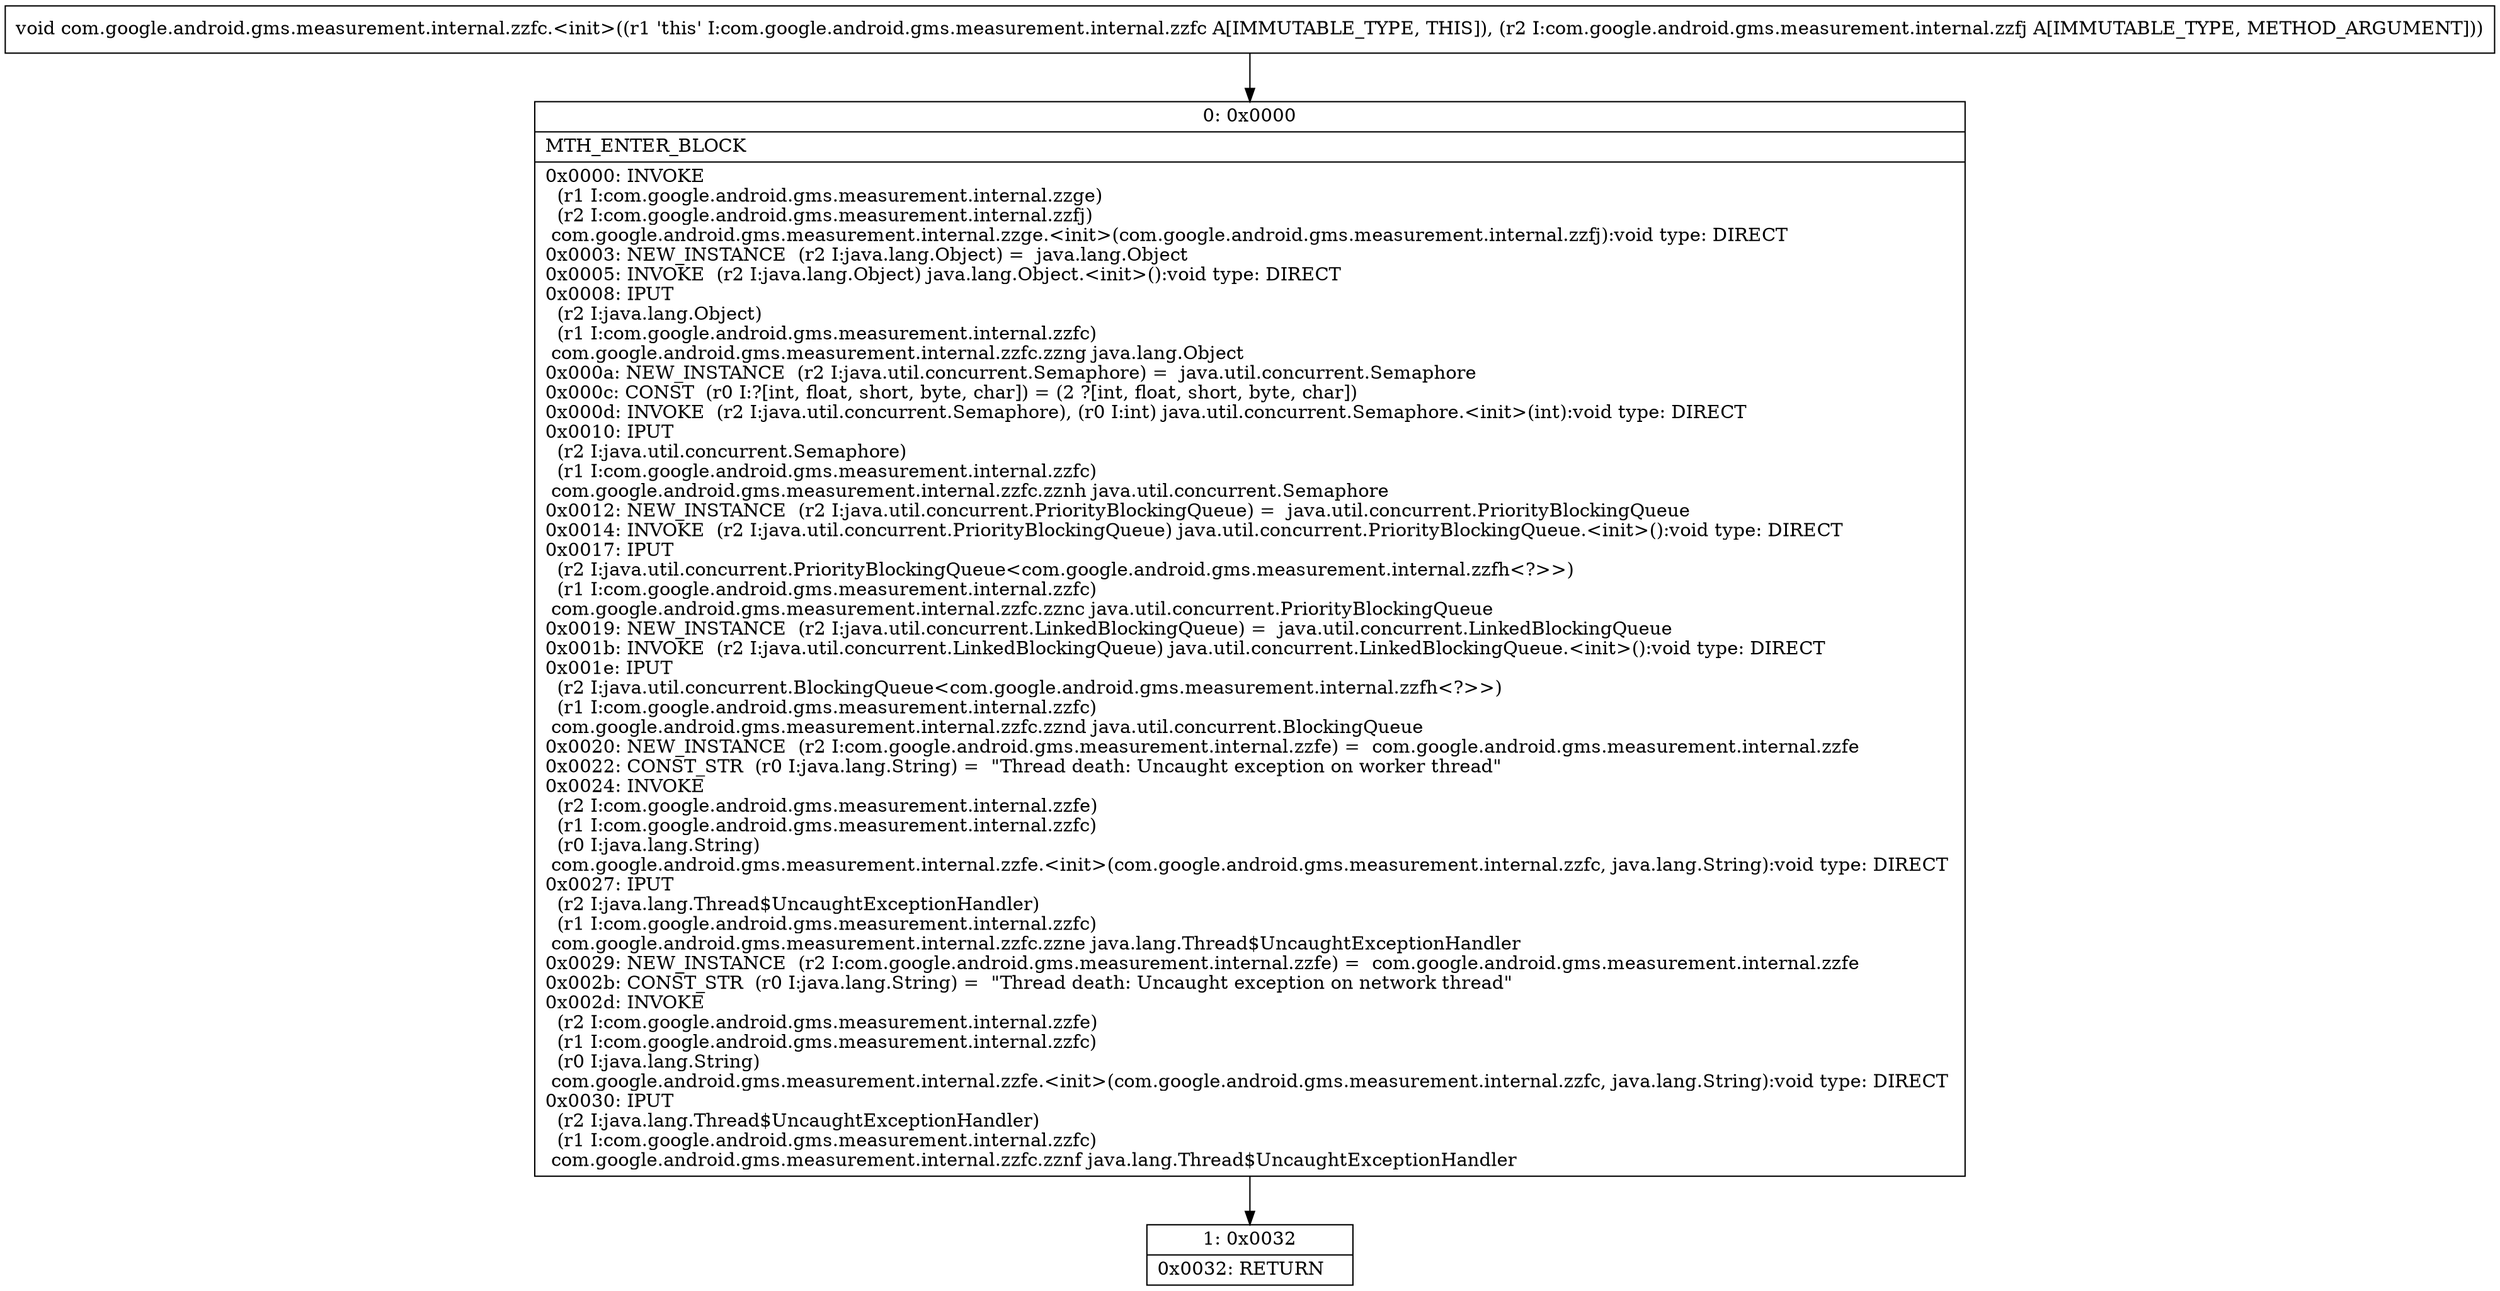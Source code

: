 digraph "CFG forcom.google.android.gms.measurement.internal.zzfc.\<init\>(Lcom\/google\/android\/gms\/measurement\/internal\/zzfj;)V" {
Node_0 [shape=record,label="{0\:\ 0x0000|MTH_ENTER_BLOCK\l|0x0000: INVOKE  \l  (r1 I:com.google.android.gms.measurement.internal.zzge)\l  (r2 I:com.google.android.gms.measurement.internal.zzfj)\l com.google.android.gms.measurement.internal.zzge.\<init\>(com.google.android.gms.measurement.internal.zzfj):void type: DIRECT \l0x0003: NEW_INSTANCE  (r2 I:java.lang.Object) =  java.lang.Object \l0x0005: INVOKE  (r2 I:java.lang.Object) java.lang.Object.\<init\>():void type: DIRECT \l0x0008: IPUT  \l  (r2 I:java.lang.Object)\l  (r1 I:com.google.android.gms.measurement.internal.zzfc)\l com.google.android.gms.measurement.internal.zzfc.zzng java.lang.Object \l0x000a: NEW_INSTANCE  (r2 I:java.util.concurrent.Semaphore) =  java.util.concurrent.Semaphore \l0x000c: CONST  (r0 I:?[int, float, short, byte, char]) = (2 ?[int, float, short, byte, char]) \l0x000d: INVOKE  (r2 I:java.util.concurrent.Semaphore), (r0 I:int) java.util.concurrent.Semaphore.\<init\>(int):void type: DIRECT \l0x0010: IPUT  \l  (r2 I:java.util.concurrent.Semaphore)\l  (r1 I:com.google.android.gms.measurement.internal.zzfc)\l com.google.android.gms.measurement.internal.zzfc.zznh java.util.concurrent.Semaphore \l0x0012: NEW_INSTANCE  (r2 I:java.util.concurrent.PriorityBlockingQueue) =  java.util.concurrent.PriorityBlockingQueue \l0x0014: INVOKE  (r2 I:java.util.concurrent.PriorityBlockingQueue) java.util.concurrent.PriorityBlockingQueue.\<init\>():void type: DIRECT \l0x0017: IPUT  \l  (r2 I:java.util.concurrent.PriorityBlockingQueue\<com.google.android.gms.measurement.internal.zzfh\<?\>\>)\l  (r1 I:com.google.android.gms.measurement.internal.zzfc)\l com.google.android.gms.measurement.internal.zzfc.zznc java.util.concurrent.PriorityBlockingQueue \l0x0019: NEW_INSTANCE  (r2 I:java.util.concurrent.LinkedBlockingQueue) =  java.util.concurrent.LinkedBlockingQueue \l0x001b: INVOKE  (r2 I:java.util.concurrent.LinkedBlockingQueue) java.util.concurrent.LinkedBlockingQueue.\<init\>():void type: DIRECT \l0x001e: IPUT  \l  (r2 I:java.util.concurrent.BlockingQueue\<com.google.android.gms.measurement.internal.zzfh\<?\>\>)\l  (r1 I:com.google.android.gms.measurement.internal.zzfc)\l com.google.android.gms.measurement.internal.zzfc.zznd java.util.concurrent.BlockingQueue \l0x0020: NEW_INSTANCE  (r2 I:com.google.android.gms.measurement.internal.zzfe) =  com.google.android.gms.measurement.internal.zzfe \l0x0022: CONST_STR  (r0 I:java.lang.String) =  \"Thread death: Uncaught exception on worker thread\" \l0x0024: INVOKE  \l  (r2 I:com.google.android.gms.measurement.internal.zzfe)\l  (r1 I:com.google.android.gms.measurement.internal.zzfc)\l  (r0 I:java.lang.String)\l com.google.android.gms.measurement.internal.zzfe.\<init\>(com.google.android.gms.measurement.internal.zzfc, java.lang.String):void type: DIRECT \l0x0027: IPUT  \l  (r2 I:java.lang.Thread$UncaughtExceptionHandler)\l  (r1 I:com.google.android.gms.measurement.internal.zzfc)\l com.google.android.gms.measurement.internal.zzfc.zzne java.lang.Thread$UncaughtExceptionHandler \l0x0029: NEW_INSTANCE  (r2 I:com.google.android.gms.measurement.internal.zzfe) =  com.google.android.gms.measurement.internal.zzfe \l0x002b: CONST_STR  (r0 I:java.lang.String) =  \"Thread death: Uncaught exception on network thread\" \l0x002d: INVOKE  \l  (r2 I:com.google.android.gms.measurement.internal.zzfe)\l  (r1 I:com.google.android.gms.measurement.internal.zzfc)\l  (r0 I:java.lang.String)\l com.google.android.gms.measurement.internal.zzfe.\<init\>(com.google.android.gms.measurement.internal.zzfc, java.lang.String):void type: DIRECT \l0x0030: IPUT  \l  (r2 I:java.lang.Thread$UncaughtExceptionHandler)\l  (r1 I:com.google.android.gms.measurement.internal.zzfc)\l com.google.android.gms.measurement.internal.zzfc.zznf java.lang.Thread$UncaughtExceptionHandler \l}"];
Node_1 [shape=record,label="{1\:\ 0x0032|0x0032: RETURN   \l}"];
MethodNode[shape=record,label="{void com.google.android.gms.measurement.internal.zzfc.\<init\>((r1 'this' I:com.google.android.gms.measurement.internal.zzfc A[IMMUTABLE_TYPE, THIS]), (r2 I:com.google.android.gms.measurement.internal.zzfj A[IMMUTABLE_TYPE, METHOD_ARGUMENT])) }"];
MethodNode -> Node_0;
Node_0 -> Node_1;
}

